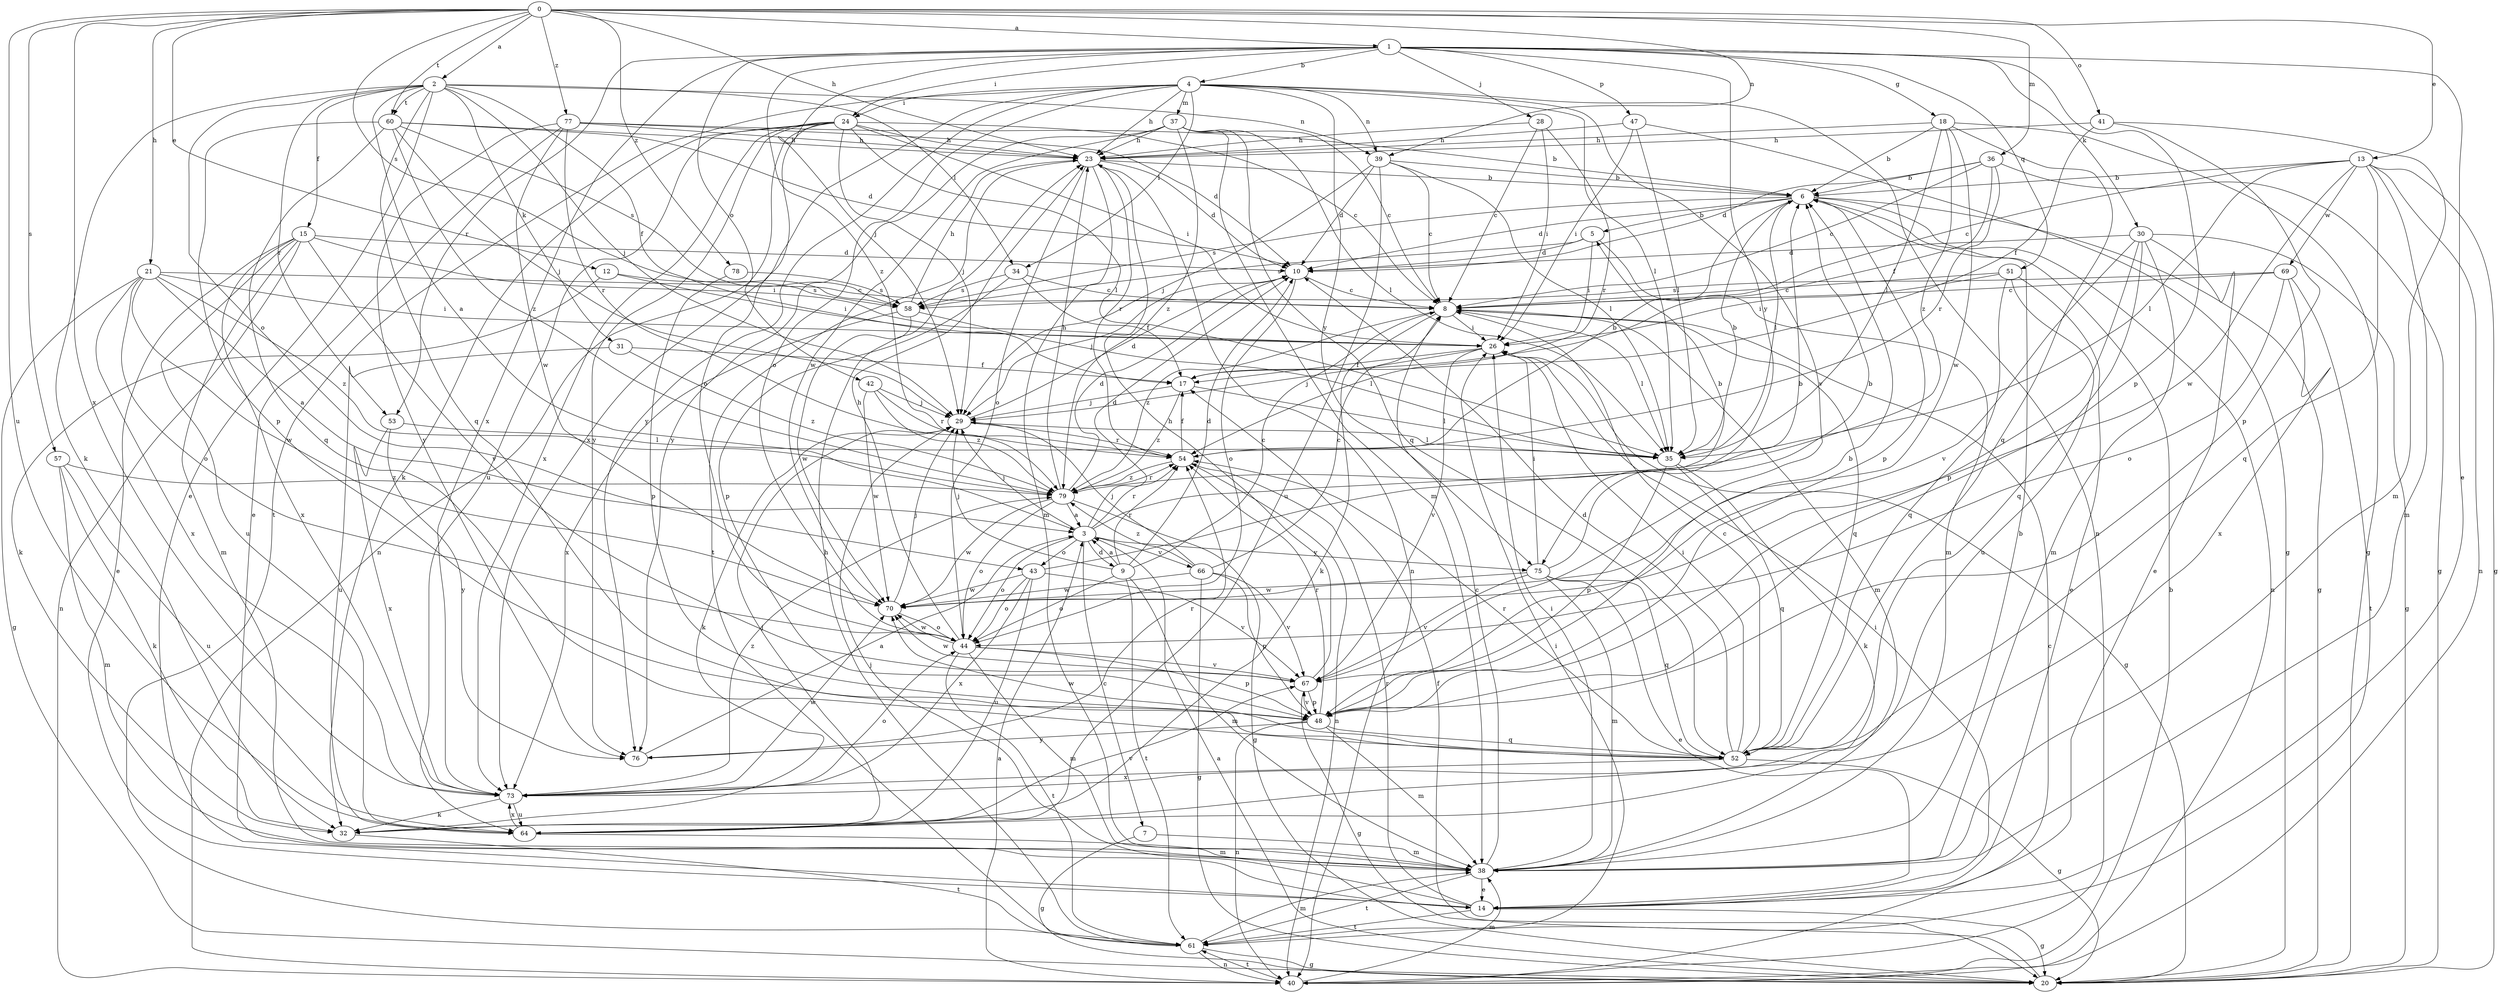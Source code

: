 strict digraph  {
0;
1;
2;
3;
4;
5;
6;
7;
8;
9;
10;
12;
13;
14;
15;
17;
18;
20;
21;
23;
24;
26;
28;
29;
30;
31;
32;
34;
35;
36;
37;
38;
39;
40;
41;
42;
43;
44;
47;
48;
51;
52;
53;
54;
57;
58;
60;
61;
64;
66;
67;
69;
70;
73;
75;
76;
77;
78;
79;
0 -> 1  [label=a];
0 -> 2  [label=a];
0 -> 12  [label=e];
0 -> 13  [label=e];
0 -> 21  [label=h];
0 -> 23  [label=h];
0 -> 36  [label=m];
0 -> 39  [label=n];
0 -> 41  [label=o];
0 -> 57  [label=s];
0 -> 58  [label=s];
0 -> 60  [label=t];
0 -> 64  [label=u];
0 -> 73  [label=x];
0 -> 77  [label=z];
0 -> 78  [label=z];
1 -> 4  [label=b];
1 -> 14  [label=e];
1 -> 18  [label=g];
1 -> 24  [label=i];
1 -> 28  [label=j];
1 -> 29  [label=j];
1 -> 30  [label=k];
1 -> 42  [label=o];
1 -> 47  [label=p];
1 -> 48  [label=p];
1 -> 51  [label=q];
1 -> 53  [label=r];
1 -> 73  [label=x];
1 -> 75  [label=y];
1 -> 79  [label=z];
2 -> 3  [label=a];
2 -> 14  [label=e];
2 -> 15  [label=f];
2 -> 17  [label=f];
2 -> 29  [label=j];
2 -> 31  [label=k];
2 -> 32  [label=k];
2 -> 34  [label=l];
2 -> 39  [label=n];
2 -> 43  [label=o];
2 -> 52  [label=q];
2 -> 53  [label=r];
2 -> 60  [label=t];
3 -> 5  [label=b];
3 -> 7  [label=c];
3 -> 9  [label=d];
3 -> 10  [label=d];
3 -> 29  [label=j];
3 -> 43  [label=o];
3 -> 44  [label=o];
3 -> 54  [label=r];
3 -> 66  [label=v];
3 -> 75  [label=y];
4 -> 23  [label=h];
4 -> 24  [label=i];
4 -> 34  [label=l];
4 -> 35  [label=l];
4 -> 37  [label=m];
4 -> 39  [label=n];
4 -> 40  [label=n];
4 -> 44  [label=o];
4 -> 61  [label=t];
4 -> 67  [label=v];
4 -> 73  [label=x];
4 -> 75  [label=y];
4 -> 76  [label=y];
5 -> 10  [label=d];
5 -> 26  [label=i];
5 -> 38  [label=m];
5 -> 58  [label=s];
6 -> 5  [label=b];
6 -> 10  [label=d];
6 -> 20  [label=g];
6 -> 35  [label=l];
6 -> 40  [label=n];
6 -> 48  [label=p];
6 -> 58  [label=s];
7 -> 20  [label=g];
7 -> 38  [label=m];
8 -> 26  [label=i];
8 -> 32  [label=k];
8 -> 35  [label=l];
8 -> 38  [label=m];
8 -> 52  [label=q];
8 -> 79  [label=z];
9 -> 3  [label=a];
9 -> 8  [label=c];
9 -> 10  [label=d];
9 -> 29  [label=j];
9 -> 38  [label=m];
9 -> 44  [label=o];
9 -> 54  [label=r];
9 -> 61  [label=t];
10 -> 8  [label=c];
10 -> 29  [label=j];
10 -> 44  [label=o];
12 -> 26  [label=i];
12 -> 32  [label=k];
12 -> 58  [label=s];
13 -> 6  [label=b];
13 -> 8  [label=c];
13 -> 20  [label=g];
13 -> 35  [label=l];
13 -> 38  [label=m];
13 -> 40  [label=n];
13 -> 52  [label=q];
13 -> 69  [label=w];
13 -> 70  [label=w];
14 -> 20  [label=g];
14 -> 26  [label=i];
14 -> 29  [label=j];
14 -> 54  [label=r];
14 -> 61  [label=t];
15 -> 10  [label=d];
15 -> 14  [label=e];
15 -> 26  [label=i];
15 -> 38  [label=m];
15 -> 40  [label=n];
15 -> 64  [label=u];
15 -> 67  [label=v];
15 -> 73  [label=x];
17 -> 29  [label=j];
17 -> 35  [label=l];
17 -> 79  [label=z];
18 -> 6  [label=b];
18 -> 20  [label=g];
18 -> 23  [label=h];
18 -> 35  [label=l];
18 -> 52  [label=q];
18 -> 70  [label=w];
18 -> 79  [label=z];
20 -> 3  [label=a];
20 -> 17  [label=f];
21 -> 3  [label=a];
21 -> 8  [label=c];
21 -> 20  [label=g];
21 -> 26  [label=i];
21 -> 44  [label=o];
21 -> 70  [label=w];
21 -> 73  [label=x];
21 -> 79  [label=z];
23 -> 6  [label=b];
23 -> 10  [label=d];
23 -> 38  [label=m];
23 -> 40  [label=n];
23 -> 44  [label=o];
23 -> 54  [label=r];
23 -> 61  [label=t];
24 -> 8  [label=c];
24 -> 23  [label=h];
24 -> 26  [label=i];
24 -> 29  [label=j];
24 -> 32  [label=k];
24 -> 35  [label=l];
24 -> 40  [label=n];
24 -> 44  [label=o];
24 -> 64  [label=u];
24 -> 73  [label=x];
24 -> 76  [label=y];
26 -> 17  [label=f];
26 -> 20  [label=g];
26 -> 29  [label=j];
26 -> 67  [label=v];
28 -> 8  [label=c];
28 -> 23  [label=h];
28 -> 26  [label=i];
28 -> 54  [label=r];
29 -> 10  [label=d];
29 -> 32  [label=k];
29 -> 35  [label=l];
29 -> 54  [label=r];
30 -> 10  [label=d];
30 -> 14  [label=e];
30 -> 20  [label=g];
30 -> 38  [label=m];
30 -> 48  [label=p];
30 -> 52  [label=q];
30 -> 67  [label=v];
31 -> 17  [label=f];
31 -> 64  [label=u];
31 -> 79  [label=z];
32 -> 61  [label=t];
34 -> 8  [label=c];
34 -> 17  [label=f];
34 -> 48  [label=p];
34 -> 58  [label=s];
35 -> 6  [label=b];
35 -> 32  [label=k];
35 -> 48  [label=p];
35 -> 52  [label=q];
36 -> 6  [label=b];
36 -> 8  [label=c];
36 -> 10  [label=d];
36 -> 17  [label=f];
36 -> 20  [label=g];
36 -> 54  [label=r];
37 -> 8  [label=c];
37 -> 23  [label=h];
37 -> 35  [label=l];
37 -> 38  [label=m];
37 -> 52  [label=q];
37 -> 70  [label=w];
37 -> 76  [label=y];
37 -> 79  [label=z];
38 -> 6  [label=b];
38 -> 8  [label=c];
38 -> 14  [label=e];
38 -> 26  [label=i];
38 -> 61  [label=t];
39 -> 6  [label=b];
39 -> 8  [label=c];
39 -> 10  [label=d];
39 -> 29  [label=j];
39 -> 35  [label=l];
39 -> 64  [label=u];
40 -> 3  [label=a];
40 -> 6  [label=b];
40 -> 8  [label=c];
40 -> 38  [label=m];
40 -> 61  [label=t];
41 -> 17  [label=f];
41 -> 23  [label=h];
41 -> 38  [label=m];
41 -> 48  [label=p];
42 -> 29  [label=j];
42 -> 54  [label=r];
42 -> 70  [label=w];
42 -> 79  [label=z];
43 -> 6  [label=b];
43 -> 44  [label=o];
43 -> 64  [label=u];
43 -> 67  [label=v];
43 -> 70  [label=w];
43 -> 73  [label=x];
44 -> 23  [label=h];
44 -> 38  [label=m];
44 -> 48  [label=p];
44 -> 61  [label=t];
44 -> 67  [label=v];
44 -> 70  [label=w];
47 -> 20  [label=g];
47 -> 23  [label=h];
47 -> 26  [label=i];
47 -> 35  [label=l];
48 -> 6  [label=b];
48 -> 38  [label=m];
48 -> 40  [label=n];
48 -> 52  [label=q];
48 -> 54  [label=r];
48 -> 67  [label=v];
48 -> 76  [label=y];
51 -> 8  [label=c];
51 -> 14  [label=e];
51 -> 26  [label=i];
51 -> 52  [label=q];
51 -> 64  [label=u];
52 -> 8  [label=c];
52 -> 10  [label=d];
52 -> 20  [label=g];
52 -> 26  [label=i];
52 -> 54  [label=r];
52 -> 70  [label=w];
52 -> 73  [label=x];
53 -> 35  [label=l];
53 -> 73  [label=x];
53 -> 76  [label=y];
54 -> 6  [label=b];
54 -> 17  [label=f];
54 -> 40  [label=n];
54 -> 79  [label=z];
57 -> 32  [label=k];
57 -> 38  [label=m];
57 -> 64  [label=u];
57 -> 79  [label=z];
58 -> 23  [label=h];
58 -> 35  [label=l];
58 -> 70  [label=w];
58 -> 73  [label=x];
60 -> 10  [label=d];
60 -> 23  [label=h];
60 -> 29  [label=j];
60 -> 48  [label=p];
60 -> 52  [label=q];
60 -> 58  [label=s];
60 -> 79  [label=z];
61 -> 20  [label=g];
61 -> 23  [label=h];
61 -> 26  [label=i];
61 -> 38  [label=m];
61 -> 40  [label=n];
64 -> 29  [label=j];
64 -> 38  [label=m];
64 -> 67  [label=v];
64 -> 73  [label=x];
66 -> 8  [label=c];
66 -> 20  [label=g];
66 -> 29  [label=j];
66 -> 48  [label=p];
66 -> 67  [label=v];
66 -> 70  [label=w];
66 -> 79  [label=z];
67 -> 20  [label=g];
67 -> 23  [label=h];
67 -> 48  [label=p];
67 -> 70  [label=w];
69 -> 8  [label=c];
69 -> 44  [label=o];
69 -> 58  [label=s];
69 -> 61  [label=t];
69 -> 73  [label=x];
70 -> 29  [label=j];
70 -> 44  [label=o];
73 -> 32  [label=k];
73 -> 44  [label=o];
73 -> 64  [label=u];
73 -> 70  [label=w];
73 -> 79  [label=z];
75 -> 6  [label=b];
75 -> 14  [label=e];
75 -> 26  [label=i];
75 -> 38  [label=m];
75 -> 52  [label=q];
75 -> 67  [label=v];
75 -> 70  [label=w];
76 -> 3  [label=a];
76 -> 54  [label=r];
77 -> 6  [label=b];
77 -> 10  [label=d];
77 -> 14  [label=e];
77 -> 23  [label=h];
77 -> 54  [label=r];
77 -> 70  [label=w];
77 -> 76  [label=y];
78 -> 48  [label=p];
78 -> 58  [label=s];
79 -> 3  [label=a];
79 -> 10  [label=d];
79 -> 20  [label=g];
79 -> 23  [label=h];
79 -> 44  [label=o];
79 -> 54  [label=r];
79 -> 70  [label=w];
}
